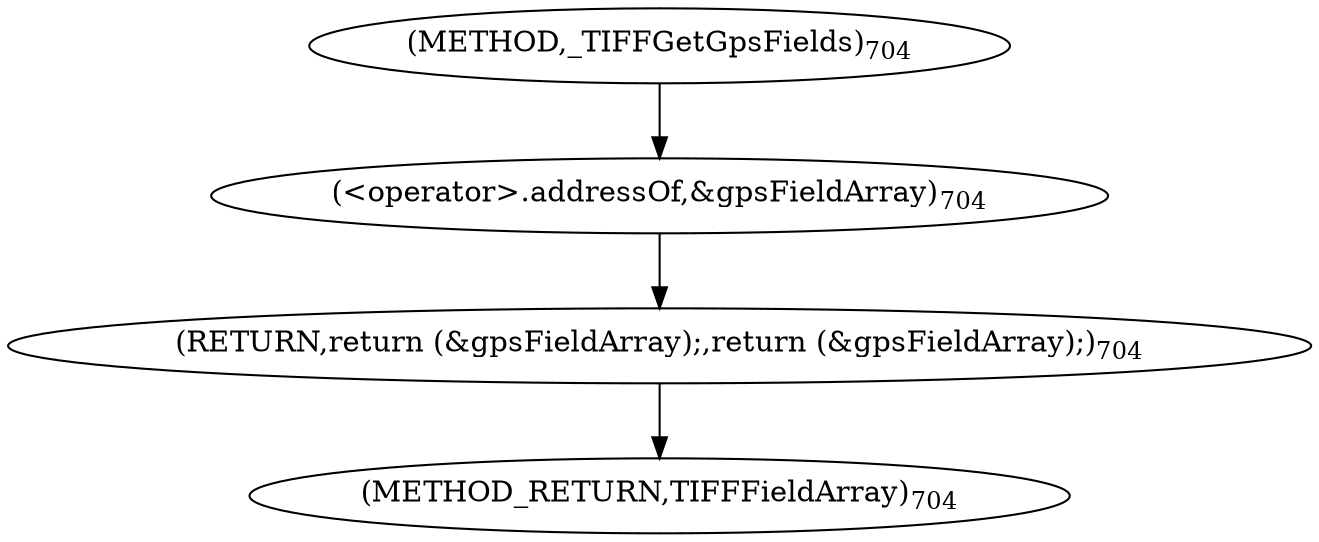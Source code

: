 digraph "_TIFFGetGpsFields" {  
"26688" [label = <(RETURN,return (&amp;gpsFieldArray);,return (&amp;gpsFieldArray);)<SUB>704</SUB>> ]
"26689" [label = <(&lt;operator&gt;.addressOf,&amp;gpsFieldArray)<SUB>704</SUB>> ]
"26685" [label = <(METHOD,_TIFFGetGpsFields)<SUB>704</SUB>> ]
"26691" [label = <(METHOD_RETURN,TIFFFieldArray)<SUB>704</SUB>> ]
  "26688" -> "26691" 
  "26689" -> "26688" 
  "26685" -> "26689" 
}
